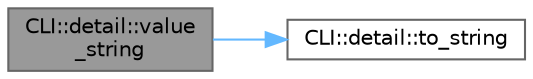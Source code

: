 digraph "CLI::detail::value_string"
{
 // LATEX_PDF_SIZE
  bgcolor="transparent";
  edge [fontname=Helvetica,fontsize=10,labelfontname=Helvetica,labelfontsize=10];
  node [fontname=Helvetica,fontsize=10,shape=box,height=0.2,width=0.4];
  rankdir="LR";
  Node1 [id="Node000001",label="CLI::detail::value\l_string",height=0.2,width=0.4,color="gray40", fillcolor="grey60", style="filled", fontcolor="black",tooltip="for other types just use the regular to_string function"];
  Node1 -> Node2 [id="edge2_Node000001_Node000002",color="steelblue1",style="solid",tooltip=" "];
  Node2 [id="Node000002",label="CLI::detail::to_string",height=0.2,width=0.4,color="grey40", fillcolor="white", style="filled",URL="$namespace_c_l_i_1_1detail.html#a0e94052d485636fc9f18c21009026577",tooltip="Convert an object to a string (directly forward if this can become a string)"];
}
